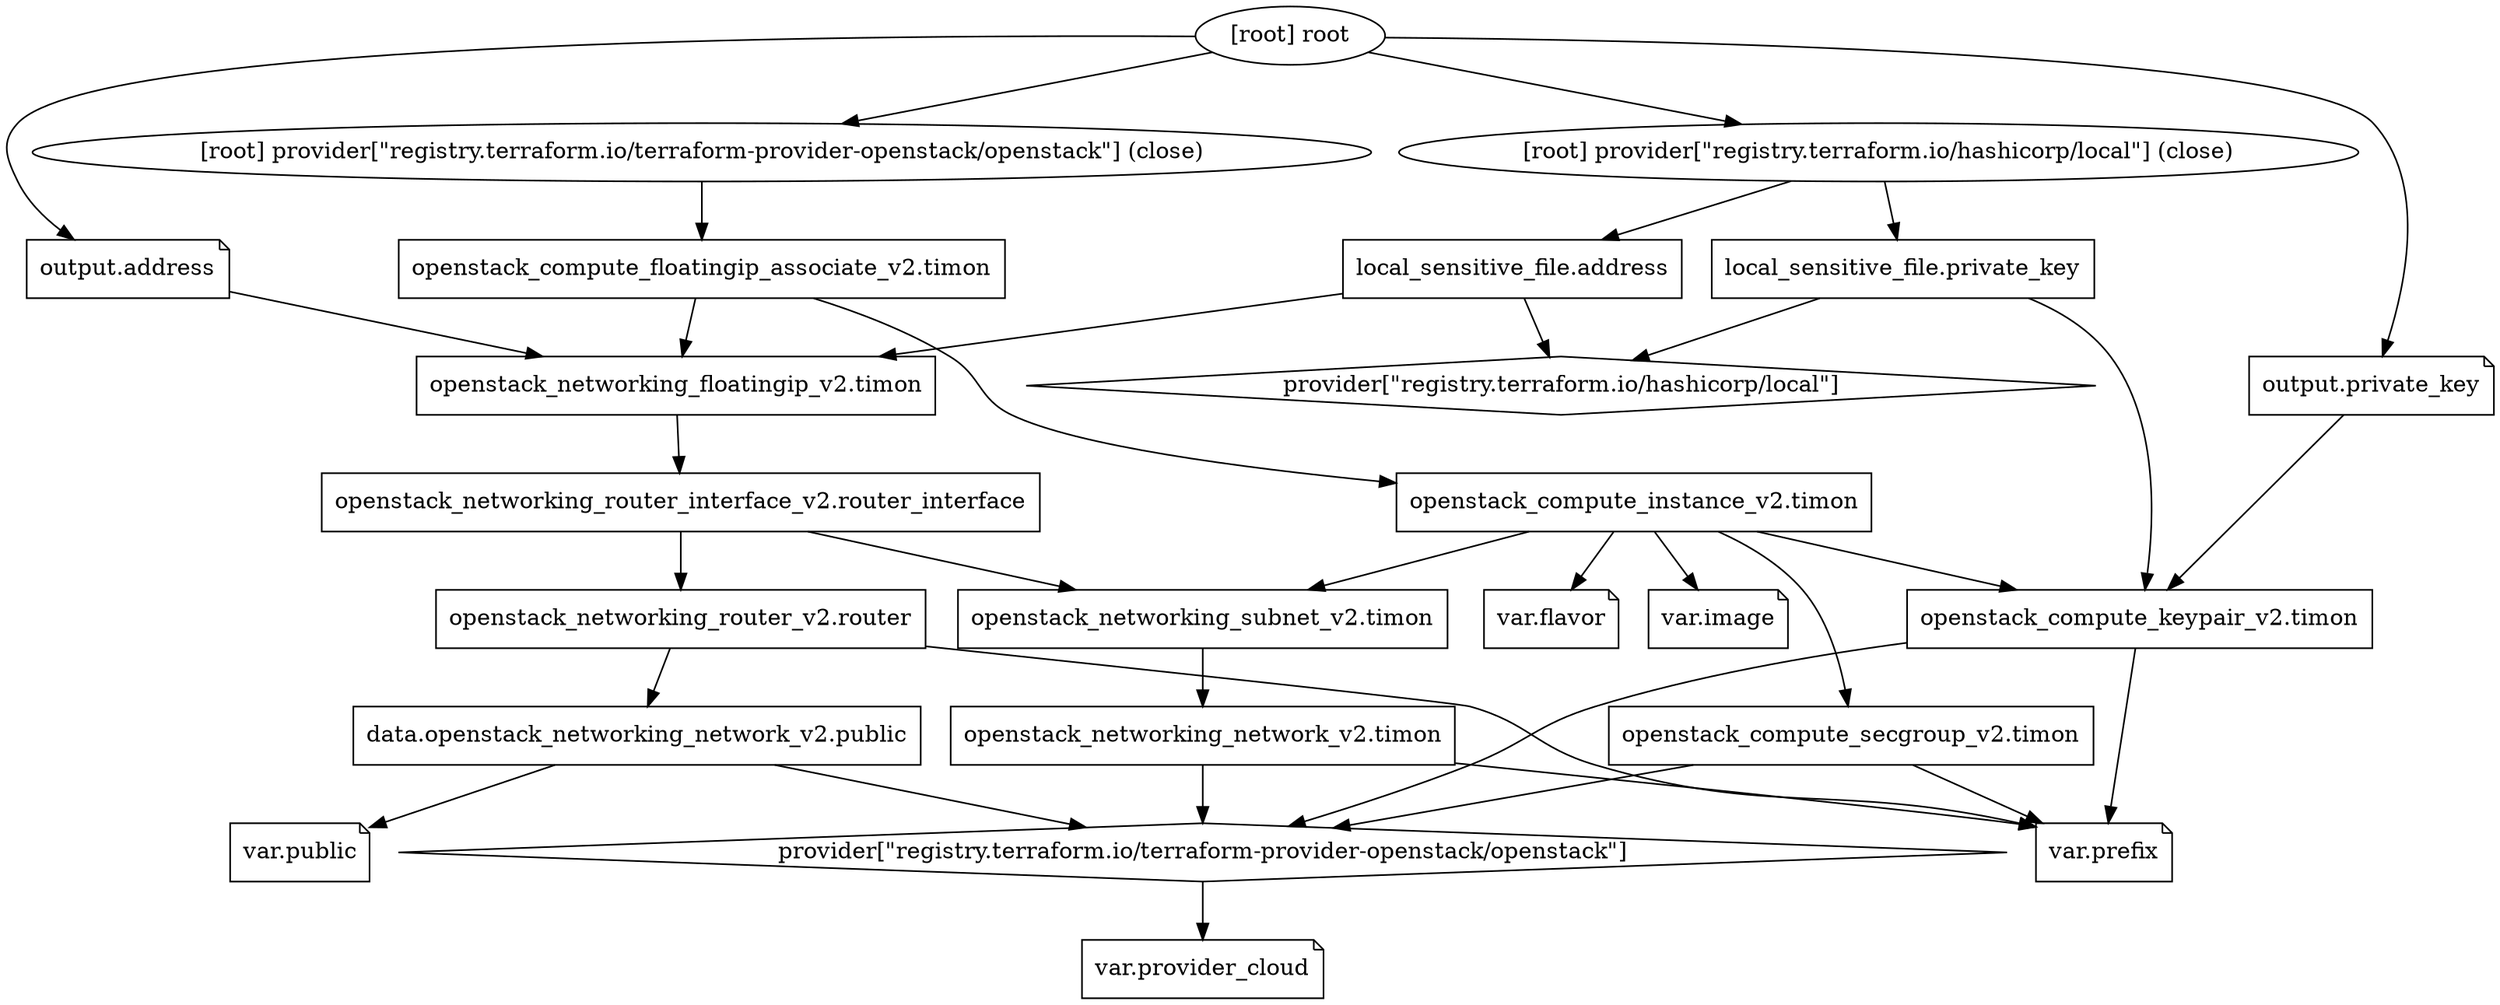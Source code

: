 digraph {
	compound = "true"
	newrank = "true"
	subgraph "root" {
		"[root] data.openstack_networking_network_v2.public (expand)" [label = "data.openstack_networking_network_v2.public", shape = "box"]
		"[root] local_sensitive_file.address (expand)" [label = "local_sensitive_file.address", shape = "box"]
		"[root] local_sensitive_file.private_key (expand)" [label = "local_sensitive_file.private_key", shape = "box"]
		"[root] openstack_compute_floatingip_associate_v2.timon (expand)" [label = "openstack_compute_floatingip_associate_v2.timon", shape = "box"]
		"[root] openstack_compute_instance_v2.timon (expand)" [label = "openstack_compute_instance_v2.timon", shape = "box"]
		"[root] openstack_compute_keypair_v2.timon (expand)" [label = "openstack_compute_keypair_v2.timon", shape = "box"]
		"[root] openstack_compute_secgroup_v2.timon (expand)" [label = "openstack_compute_secgroup_v2.timon", shape = "box"]
		"[root] openstack_networking_floatingip_v2.timon (expand)" [label = "openstack_networking_floatingip_v2.timon", shape = "box"]
		"[root] openstack_networking_network_v2.timon (expand)" [label = "openstack_networking_network_v2.timon", shape = "box"]
		"[root] openstack_networking_router_interface_v2.router_interface (expand)" [label = "openstack_networking_router_interface_v2.router_interface", shape = "box"]
		"[root] openstack_networking_router_v2.router (expand)" [label = "openstack_networking_router_v2.router", shape = "box"]
		"[root] openstack_networking_subnet_v2.timon (expand)" [label = "openstack_networking_subnet_v2.timon", shape = "box"]
		"[root] output.address" [label = "output.address", shape = "note"]
		"[root] output.private_key" [label = "output.private_key", shape = "note"]
		"[root] provider[\"registry.terraform.io/hashicorp/local\"]" [label = "provider[\"registry.terraform.io/hashicorp/local\"]", shape = "diamond"]
		"[root] provider[\"registry.terraform.io/terraform-provider-openstack/openstack\"]" [label = "provider[\"registry.terraform.io/terraform-provider-openstack/openstack\"]", shape = "diamond"]
		"[root] var.flavor" [label = "var.flavor", shape = "note"]
		"[root] var.image" [label = "var.image", shape = "note"]
		"[root] var.prefix" [label = "var.prefix", shape = "note"]
		"[root] var.provider_cloud" [label = "var.provider_cloud", shape = "note"]
		"[root] var.public" [label = "var.public", shape = "note"]
		"[root] data.openstack_networking_network_v2.public (expand)" -> "[root] provider[\"registry.terraform.io/terraform-provider-openstack/openstack\"]"
		"[root] data.openstack_networking_network_v2.public (expand)" -> "[root] var.public"
		"[root] local_sensitive_file.address (expand)" -> "[root] openstack_networking_floatingip_v2.timon (expand)"
		"[root] local_sensitive_file.address (expand)" -> "[root] provider[\"registry.terraform.io/hashicorp/local\"]"
		"[root] local_sensitive_file.private_key (expand)" -> "[root] openstack_compute_keypair_v2.timon (expand)"
		"[root] local_sensitive_file.private_key (expand)" -> "[root] provider[\"registry.terraform.io/hashicorp/local\"]"
		"[root] openstack_compute_floatingip_associate_v2.timon (expand)" -> "[root] openstack_compute_instance_v2.timon (expand)"
		"[root] openstack_compute_floatingip_associate_v2.timon (expand)" -> "[root] openstack_networking_floatingip_v2.timon (expand)"
		"[root] openstack_compute_instance_v2.timon (expand)" -> "[root] openstack_compute_keypair_v2.timon (expand)"
		"[root] openstack_compute_instance_v2.timon (expand)" -> "[root] openstack_compute_secgroup_v2.timon (expand)"
		"[root] openstack_compute_instance_v2.timon (expand)" -> "[root] openstack_networking_subnet_v2.timon (expand)"
		"[root] openstack_compute_instance_v2.timon (expand)" -> "[root] var.flavor"
		"[root] openstack_compute_instance_v2.timon (expand)" -> "[root] var.image"
		"[root] openstack_compute_keypair_v2.timon (expand)" -> "[root] provider[\"registry.terraform.io/terraform-provider-openstack/openstack\"]"
		"[root] openstack_compute_keypair_v2.timon (expand)" -> "[root] var.prefix"
		"[root] openstack_compute_secgroup_v2.timon (expand)" -> "[root] provider[\"registry.terraform.io/terraform-provider-openstack/openstack\"]"
		"[root] openstack_compute_secgroup_v2.timon (expand)" -> "[root] var.prefix"
		"[root] openstack_networking_floatingip_v2.timon (expand)" -> "[root] openstack_networking_router_interface_v2.router_interface (expand)"
		"[root] openstack_networking_network_v2.timon (expand)" -> "[root] provider[\"registry.terraform.io/terraform-provider-openstack/openstack\"]"
		"[root] openstack_networking_network_v2.timon (expand)" -> "[root] var.prefix"
		"[root] openstack_networking_router_interface_v2.router_interface (expand)" -> "[root] openstack_networking_router_v2.router (expand)"
		"[root] openstack_networking_router_interface_v2.router_interface (expand)" -> "[root] openstack_networking_subnet_v2.timon (expand)"
		"[root] openstack_networking_router_v2.router (expand)" -> "[root] data.openstack_networking_network_v2.public (expand)"
		"[root] openstack_networking_router_v2.router (expand)" -> "[root] var.prefix"
		"[root] openstack_networking_subnet_v2.timon (expand)" -> "[root] openstack_networking_network_v2.timon (expand)"
		"[root] output.address" -> "[root] openstack_networking_floatingip_v2.timon (expand)"
		"[root] output.private_key" -> "[root] openstack_compute_keypair_v2.timon (expand)"
		"[root] provider[\"registry.terraform.io/hashicorp/local\"] (close)" -> "[root] local_sensitive_file.address (expand)"
		"[root] provider[\"registry.terraform.io/hashicorp/local\"] (close)" -> "[root] local_sensitive_file.private_key (expand)"
		"[root] provider[\"registry.terraform.io/terraform-provider-openstack/openstack\"] (close)" -> "[root] openstack_compute_floatingip_associate_v2.timon (expand)"
		"[root] provider[\"registry.terraform.io/terraform-provider-openstack/openstack\"]" -> "[root] var.provider_cloud"
		"[root] root" -> "[root] output.address"
		"[root] root" -> "[root] output.private_key"
		"[root] root" -> "[root] provider[\"registry.terraform.io/hashicorp/local\"] (close)"
		"[root] root" -> "[root] provider[\"registry.terraform.io/terraform-provider-openstack/openstack\"] (close)"
	}
}
